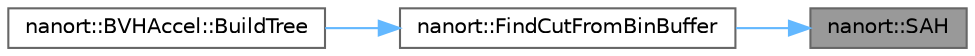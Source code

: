 digraph "nanort::SAH"
{
 // LATEX_PDF_SIZE
  bgcolor="transparent";
  edge [fontname=Helvetica,fontsize=10,labelfontname=Helvetica,labelfontsize=10];
  node [fontname=Helvetica,fontsize=10,shape=box,height=0.2,width=0.4];
  rankdir="RL";
  Node1 [label="nanort::SAH",height=0.2,width=0.4,color="gray40", fillcolor="grey60", style="filled", fontcolor="black",tooltip=" "];
  Node1 -> Node2 [dir="back",color="steelblue1",style="solid"];
  Node2 [label="nanort::FindCutFromBinBuffer",height=0.2,width=0.4,color="grey40", fillcolor="white", style="filled",URL="$a00474.html#ac281b6ed7e50b406666a6e67e9547b7e",tooltip=" "];
  Node2 -> Node3 [dir="back",color="steelblue1",style="solid"];
  Node3 [label="nanort::BVHAccel::BuildTree",height=0.2,width=0.4,color="grey40", fillcolor="white", style="filled",URL="$a01483.html#ae0e4bf0fab331dbacf469a3e991132e5",tooltip="Builds BVH tree recursively."];
}
